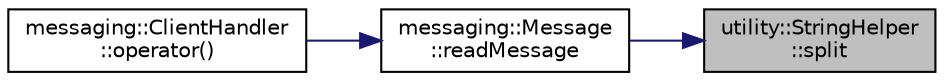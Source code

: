 digraph "utility::StringHelper::split"
{
 // LATEX_PDF_SIZE
  edge [fontname="Helvetica",fontsize="10",labelfontname="Helvetica",labelfontsize="10"];
  node [fontname="Helvetica",fontsize="10",shape=record];
  rankdir="RL";
  Node1 [label="utility::StringHelper\l::split",height=0.2,width=0.4,color="black", fillcolor="grey75", style="filled", fontcolor="black",tooltip=" "];
  Node1 -> Node2 [dir="back",color="midnightblue",fontsize="10",style="solid"];
  Node2 [label="messaging::Message\l::readMessage",height=0.2,width=0.4,color="black", fillcolor="white", style="filled",URL="$classmessaging_1_1_message.html#a8dd38e0414d3260a34455c7ba85e4b3b",tooltip=" "];
  Node2 -> Node3 [dir="back",color="midnightblue",fontsize="10",style="solid"];
  Node3 [label="messaging::ClientHandler\l::operator()",height=0.2,width=0.4,color="black", fillcolor="white", style="filled",URL="$classmessaging_1_1_client_handler.html#a5bd0e35edbf31af326419353fd391071",tooltip=" "];
}
